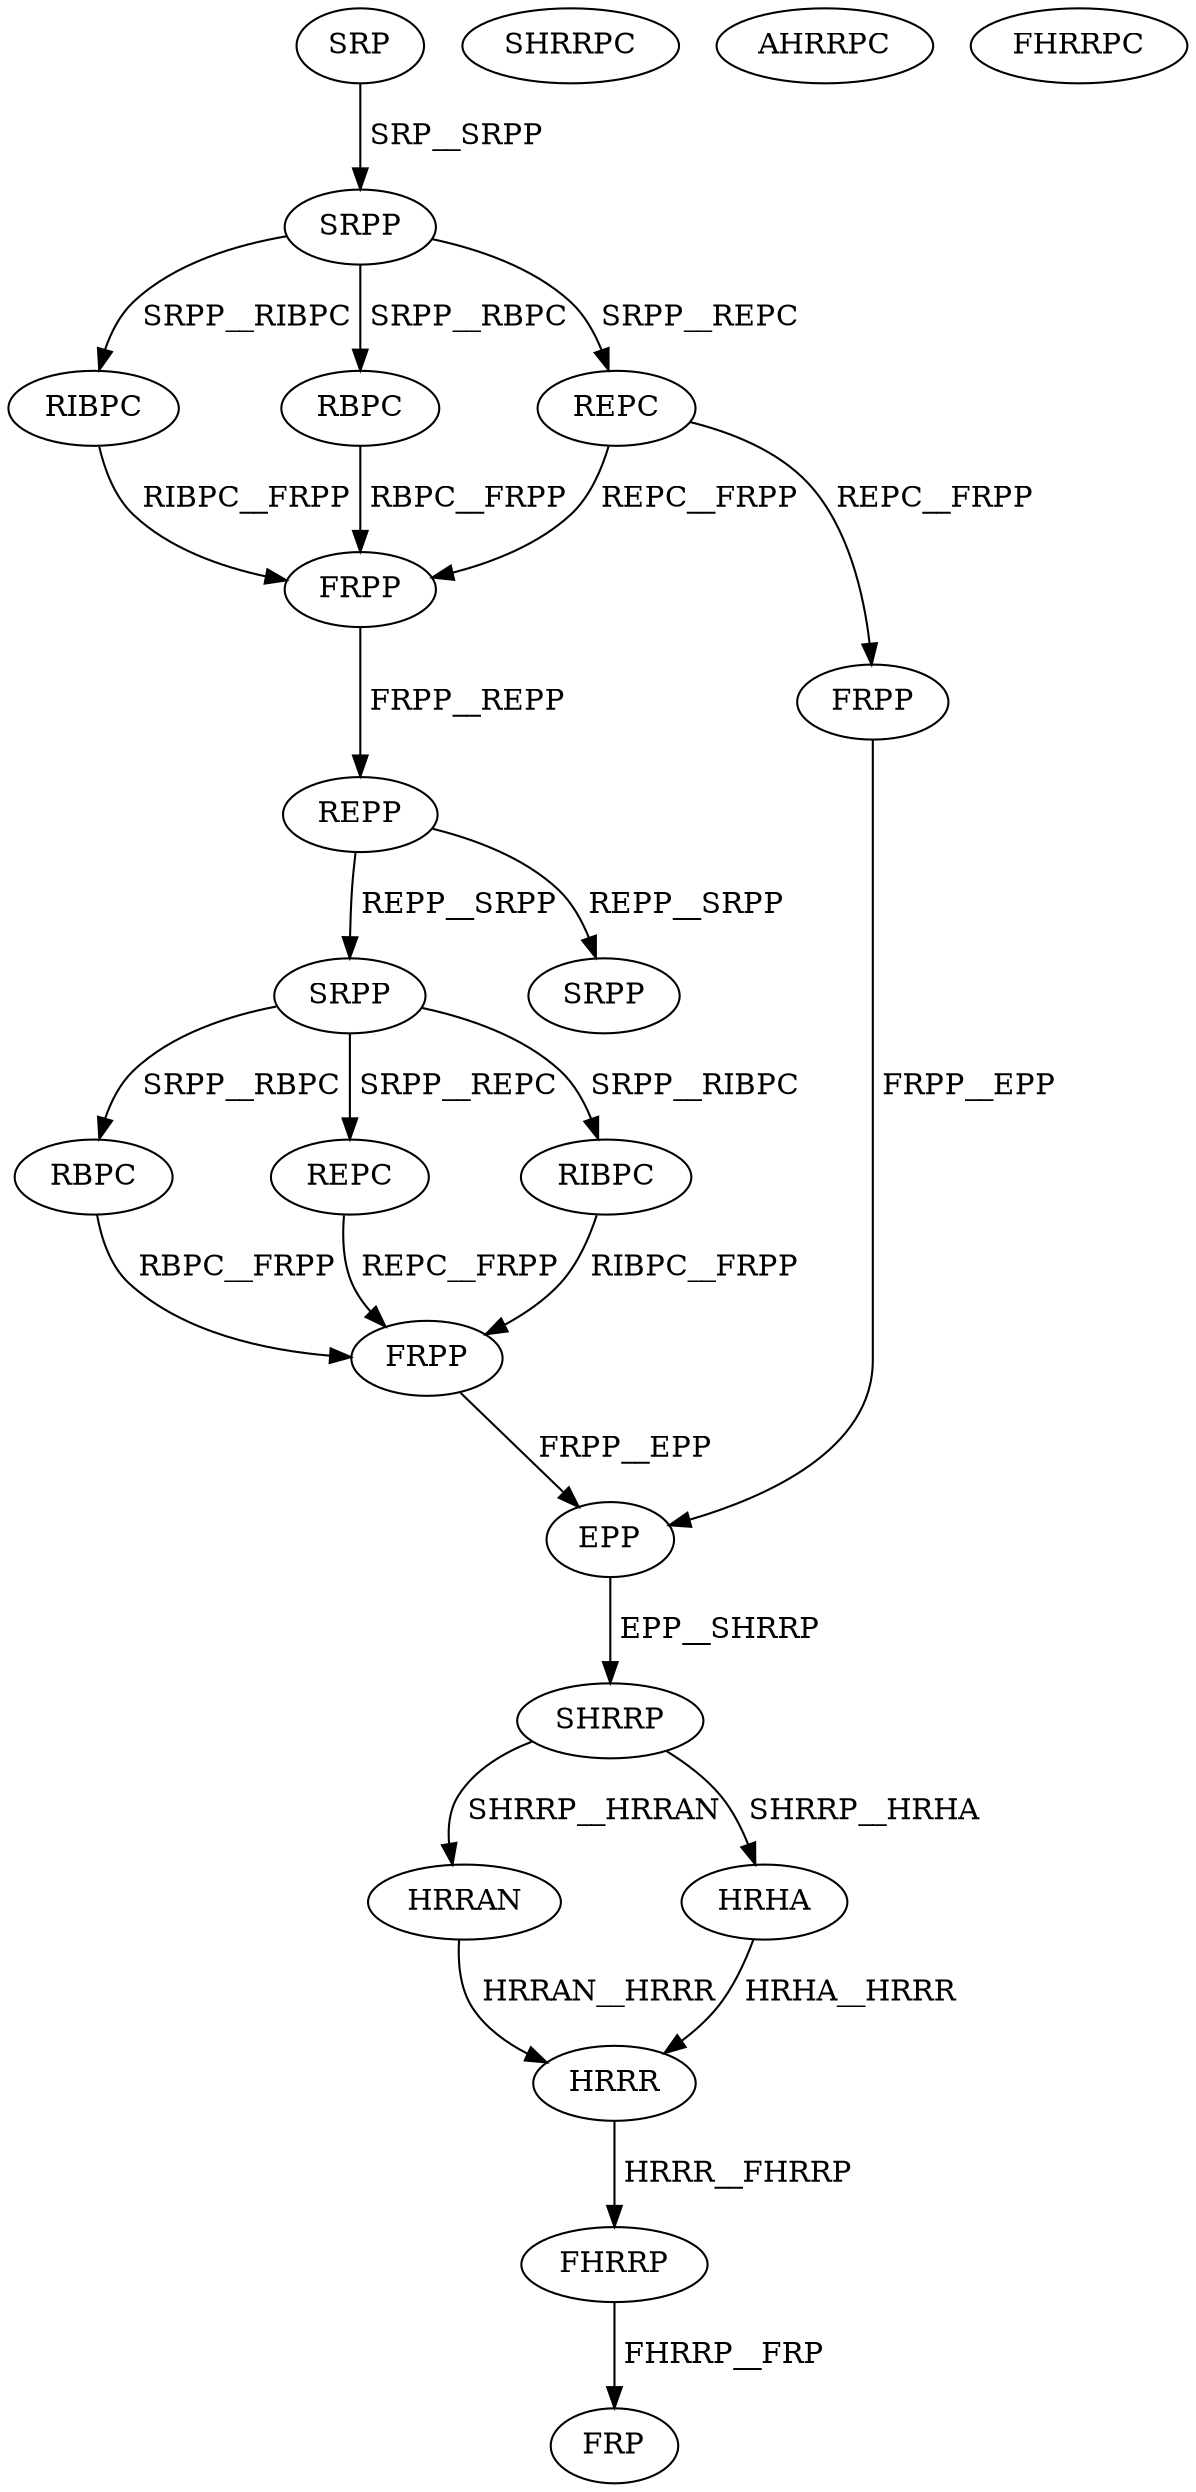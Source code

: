 digraph G { 
1 [label="SRP",color=black,fontcolor=black];
2 [label="SRPP",color=black,fontcolor=black];
3 [label="RIBPC",color=black,fontcolor=black];
4 [label="RBPC",color=black,fontcolor=black];
5 [label="REPC",color=black,fontcolor=black];
6 [label="FRPP",color=black,fontcolor=black];
7 [label="REPP",color=black,fontcolor=black];
8 [label="SRPP",color=black,fontcolor=black];
9 [label="FRPP",color=black,fontcolor=black];
10 [label="RBPC",color=black,fontcolor=black];
11 [label="REPC",color=black,fontcolor=black];
12 [label="RIBPC",color=black,fontcolor=black];
13 [label="FRPP",color=black,fontcolor=black];
14 [label="SRPP",color=black,fontcolor=black];
15 [label="EPP",color=black,fontcolor=black];
16 [label="SHRRP",color=black,fontcolor=black];
17 [label="HRRAN",color=black,fontcolor=black];
18 [label="HRHA",color=black,fontcolor=black];
19 [label="SHRRPC",color=black,fontcolor=black];
20 [label="AHRRPC",color=black,fontcolor=black];
21 [label="FHRRPC",color=black,fontcolor=black];
22 [label="HRRR",color=black,fontcolor=black];
23 [label="FHRRP",color=black,fontcolor=black];
24 [label="FRP",color=black,fontcolor=black];
1->2[label=" SRP__SRPP",color=black,fontcolor=black];
2->3[label=" SRPP__RIBPC",color=black,fontcolor=black];
2->4[label=" SRPP__RBPC",color=black,fontcolor=black];
2->5[label=" SRPP__REPC",color=black,fontcolor=black];
3->6[label=" RIBPC__FRPP",color=black,fontcolor=black];
4->6[label=" RBPC__FRPP",color=black,fontcolor=black];
5->6[label=" REPC__FRPP",color=black,fontcolor=black];
5->9[label=" REPC__FRPP",color=black,fontcolor=black];
6->7[label=" FRPP__REPP",color=black,fontcolor=black];
7->8[label=" REPP__SRPP",color=black,fontcolor=black];
7->14[label=" REPP__SRPP",color=black,fontcolor=black];
8->10[label=" SRPP__RBPC",color=black,fontcolor=black];
8->11[label=" SRPP__REPC",color=black,fontcolor=black];
8->12[label=" SRPP__RIBPC",color=black,fontcolor=black];
9->15[label=" FRPP__EPP",color=black,fontcolor=black];
10->13[label=" RBPC__FRPP",color=black,fontcolor=black];
11->13[label=" REPC__FRPP",color=black,fontcolor=black];
12->13[label=" RIBPC__FRPP",color=black,fontcolor=black];
13->15[label=" FRPP__EPP",color=black,fontcolor=black];
15->16[label=" EPP__SHRRP",color=black,fontcolor=black];
16->17[label=" SHRRP__HRRAN",color=black,fontcolor=black];
16->18[label=" SHRRP__HRHA",color=black,fontcolor=black];
17->22[label=" HRRAN__HRRR",color=black,fontcolor=black];
18->22[label=" HRHA__HRRR",color=black,fontcolor=black];
22->23[label=" HRRR__FHRRP",color=black,fontcolor=black];
23->24[label=" FHRRP__FRP",color=black,fontcolor=black];
}
